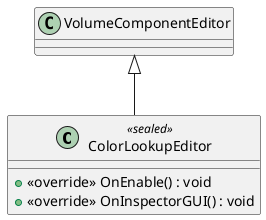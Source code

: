 @startuml
class ColorLookupEditor <<sealed>> {
    + <<override>> OnEnable() : void
    + <<override>> OnInspectorGUI() : void
}
VolumeComponentEditor <|-- ColorLookupEditor
@enduml
